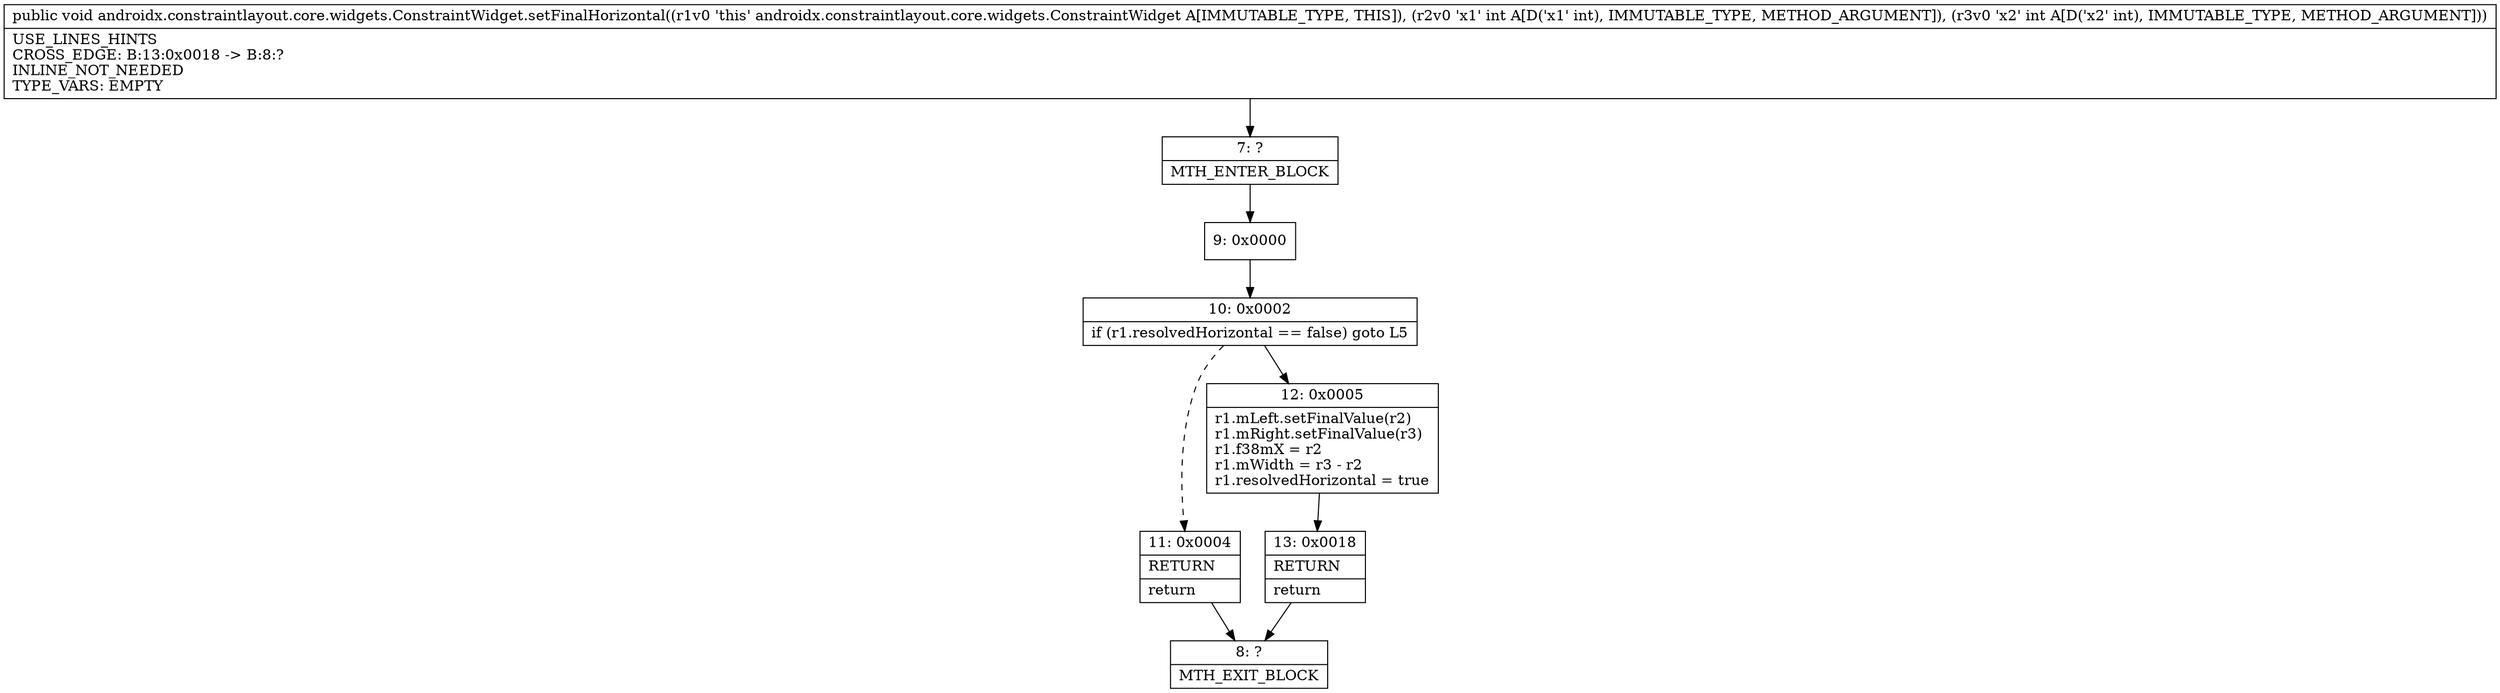 digraph "CFG forandroidx.constraintlayout.core.widgets.ConstraintWidget.setFinalHorizontal(II)V" {
Node_7 [shape=record,label="{7\:\ ?|MTH_ENTER_BLOCK\l}"];
Node_9 [shape=record,label="{9\:\ 0x0000}"];
Node_10 [shape=record,label="{10\:\ 0x0002|if (r1.resolvedHorizontal == false) goto L5\l}"];
Node_11 [shape=record,label="{11\:\ 0x0004|RETURN\l|return\l}"];
Node_8 [shape=record,label="{8\:\ ?|MTH_EXIT_BLOCK\l}"];
Node_12 [shape=record,label="{12\:\ 0x0005|r1.mLeft.setFinalValue(r2)\lr1.mRight.setFinalValue(r3)\lr1.f38mX = r2\lr1.mWidth = r3 \- r2\lr1.resolvedHorizontal = true\l}"];
Node_13 [shape=record,label="{13\:\ 0x0018|RETURN\l|return\l}"];
MethodNode[shape=record,label="{public void androidx.constraintlayout.core.widgets.ConstraintWidget.setFinalHorizontal((r1v0 'this' androidx.constraintlayout.core.widgets.ConstraintWidget A[IMMUTABLE_TYPE, THIS]), (r2v0 'x1' int A[D('x1' int), IMMUTABLE_TYPE, METHOD_ARGUMENT]), (r3v0 'x2' int A[D('x2' int), IMMUTABLE_TYPE, METHOD_ARGUMENT]))  | USE_LINES_HINTS\lCROSS_EDGE: B:13:0x0018 \-\> B:8:?\lINLINE_NOT_NEEDED\lTYPE_VARS: EMPTY\l}"];
MethodNode -> Node_7;Node_7 -> Node_9;
Node_9 -> Node_10;
Node_10 -> Node_11[style=dashed];
Node_10 -> Node_12;
Node_11 -> Node_8;
Node_12 -> Node_13;
Node_13 -> Node_8;
}

